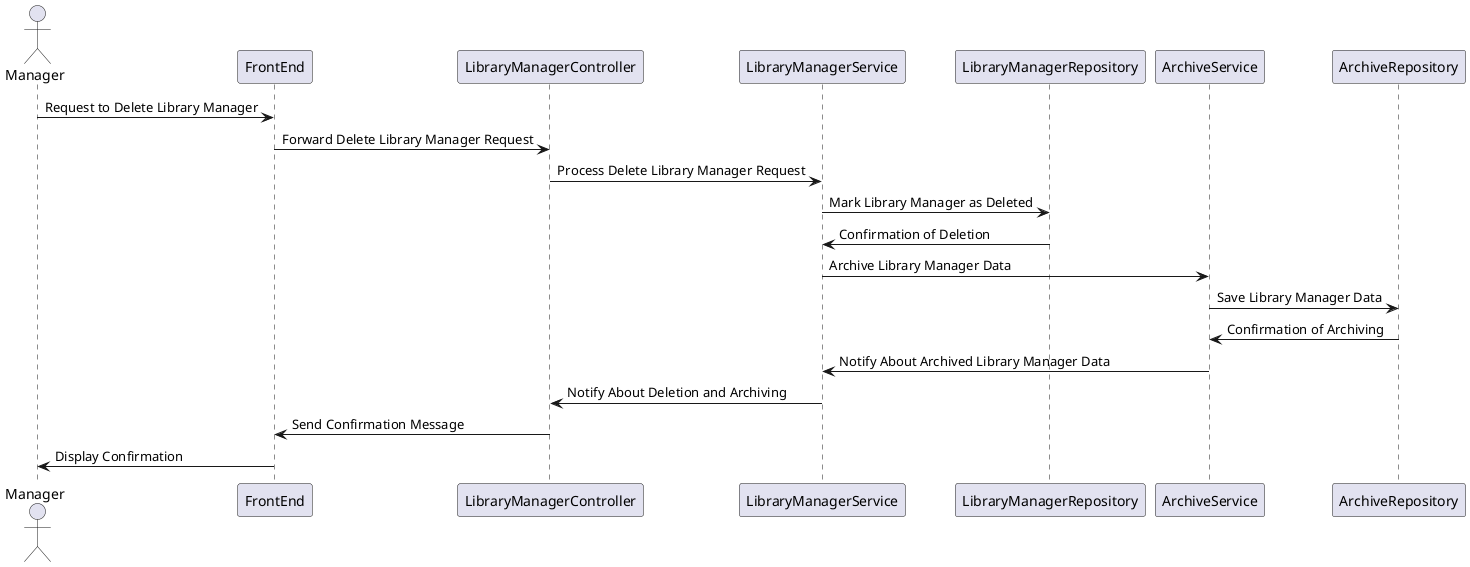 @startuml
actor Manager
participant FrontEnd
participant LibraryManagerController
participant LibraryManagerService
participant LibraryManagerRepository
participant ArchiveService
participant ArchiveRepository

Manager -> FrontEnd: Request to Delete Library Manager
FrontEnd -> LibraryManagerController: Forward Delete Library Manager Request
LibraryManagerController -> LibraryManagerService: Process Delete Library Manager Request
LibraryManagerService -> LibraryManagerRepository: Mark Library Manager as Deleted
LibraryManagerRepository -> LibraryManagerService: Confirmation of Deletion
LibraryManagerService -> ArchiveService: Archive Library Manager Data
ArchiveService -> ArchiveRepository: Save Library Manager Data
ArchiveRepository -> ArchiveService: Confirmation of Archiving
ArchiveService -> LibraryManagerService: Notify About Archived Library Manager Data
LibraryManagerService -> LibraryManagerController: Notify About Deletion and Archiving
LibraryManagerController -> FrontEnd: Send Confirmation Message
FrontEnd -> Manager: Display Confirmation
@enduml
